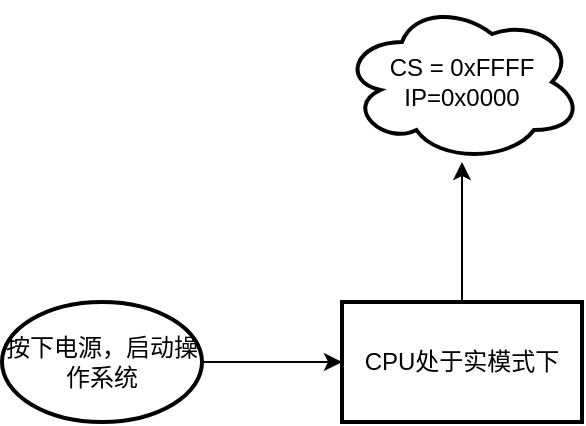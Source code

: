 <mxfile version="16.3.0" type="github">
  <diagram id="a2CuIqCqKbvbjyX_eEk6" name="操作系统的启动">
    <mxGraphModel dx="1422" dy="754" grid="1" gridSize="10" guides="1" tooltips="1" connect="1" arrows="1" fold="1" page="1" pageScale="1" pageWidth="827" pageHeight="1169" math="0" shadow="0">
      <root>
        <mxCell id="0" />
        <mxCell id="1" parent="0" />
        <mxCell id="D6BI33M1YBVbn7DMA1we-3" value="" style="edgeStyle=orthogonalEdgeStyle;rounded=0;orthogonalLoop=1;jettySize=auto;html=1;" parent="1" source="D6BI33M1YBVbn7DMA1we-1" target="D6BI33M1YBVbn7DMA1we-2" edge="1">
          <mxGeometry relative="1" as="geometry" />
        </mxCell>
        <mxCell id="D6BI33M1YBVbn7DMA1we-1" value="按下电源，启动操作系统" style="strokeWidth=2;html=1;shape=mxgraph.flowchart.start_1;whiteSpace=wrap;" parent="1" vertex="1">
          <mxGeometry x="30" y="240" width="100" height="60" as="geometry" />
        </mxCell>
        <mxCell id="lBTi12z7aVCauMsgIR6L-8" value="" style="edgeStyle=orthogonalEdgeStyle;rounded=0;orthogonalLoop=1;jettySize=auto;html=1;" edge="1" parent="1" source="D6BI33M1YBVbn7DMA1we-2" target="lBTi12z7aVCauMsgIR6L-7">
          <mxGeometry relative="1" as="geometry" />
        </mxCell>
        <mxCell id="D6BI33M1YBVbn7DMA1we-2" value="CPU处于实模式下" style="whiteSpace=wrap;html=1;strokeWidth=2;" parent="1" vertex="1">
          <mxGeometry x="200" y="240" width="120" height="60" as="geometry" />
        </mxCell>
        <mxCell id="lBTi12z7aVCauMsgIR6L-7" value="CS = 0xFFFF&lt;br&gt;IP=0x0000" style="ellipse;shape=cloud;whiteSpace=wrap;html=1;strokeWidth=2;" vertex="1" parent="1">
          <mxGeometry x="200" y="90" width="120" height="80" as="geometry" />
        </mxCell>
      </root>
    </mxGraphModel>
  </diagram>
</mxfile>
